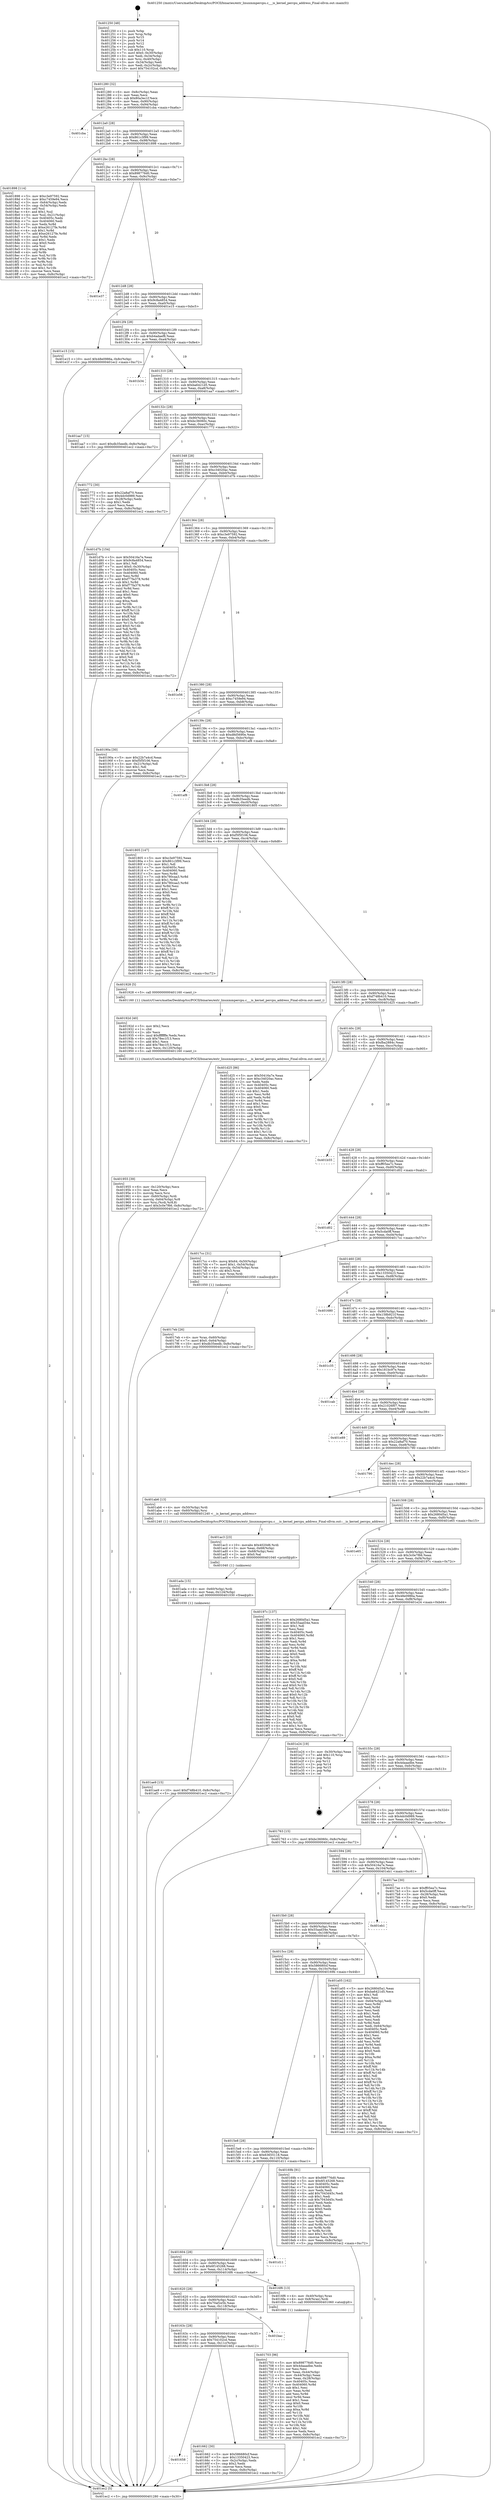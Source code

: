 digraph "0x401250" {
  label = "0x401250 (/mnt/c/Users/mathe/Desktop/tcc/POCII/binaries/extr_linuxmmpercpu.c___is_kernel_percpu_address_Final-ollvm.out::main(0))"
  labelloc = "t"
  node[shape=record]

  Entry [label="",width=0.3,height=0.3,shape=circle,fillcolor=black,style=filled]
  "0x401280" [label="{
     0x401280 [32]\l
     | [instrs]\l
     &nbsp;&nbsp;0x401280 \<+6\>: mov -0x8c(%rbp),%eax\l
     &nbsp;&nbsp;0x401286 \<+2\>: mov %eax,%ecx\l
     &nbsp;&nbsp;0x401288 \<+6\>: sub $0x80a3ec1f,%ecx\l
     &nbsp;&nbsp;0x40128e \<+6\>: mov %eax,-0x90(%rbp)\l
     &nbsp;&nbsp;0x401294 \<+6\>: mov %ecx,-0x94(%rbp)\l
     &nbsp;&nbsp;0x40129a \<+6\>: je 0000000000401cba \<main+0xa6a\>\l
  }"]
  "0x401cba" [label="{
     0x401cba\l
  }", style=dashed]
  "0x4012a0" [label="{
     0x4012a0 [28]\l
     | [instrs]\l
     &nbsp;&nbsp;0x4012a0 \<+5\>: jmp 00000000004012a5 \<main+0x55\>\l
     &nbsp;&nbsp;0x4012a5 \<+6\>: mov -0x90(%rbp),%eax\l
     &nbsp;&nbsp;0x4012ab \<+5\>: sub $0x861c3f99,%eax\l
     &nbsp;&nbsp;0x4012b0 \<+6\>: mov %eax,-0x98(%rbp)\l
     &nbsp;&nbsp;0x4012b6 \<+6\>: je 0000000000401898 \<main+0x648\>\l
  }"]
  Exit [label="",width=0.3,height=0.3,shape=circle,fillcolor=black,style=filled,peripheries=2]
  "0x401898" [label="{
     0x401898 [114]\l
     | [instrs]\l
     &nbsp;&nbsp;0x401898 \<+5\>: mov $0xc3e97592,%eax\l
     &nbsp;&nbsp;0x40189d \<+5\>: mov $0xc7459e94,%ecx\l
     &nbsp;&nbsp;0x4018a2 \<+3\>: mov -0x64(%rbp),%edx\l
     &nbsp;&nbsp;0x4018a5 \<+3\>: cmp -0x54(%rbp),%edx\l
     &nbsp;&nbsp;0x4018a8 \<+4\>: setl %sil\l
     &nbsp;&nbsp;0x4018ac \<+4\>: and $0x1,%sil\l
     &nbsp;&nbsp;0x4018b0 \<+4\>: mov %sil,-0x21(%rbp)\l
     &nbsp;&nbsp;0x4018b4 \<+7\>: mov 0x40405c,%edx\l
     &nbsp;&nbsp;0x4018bb \<+7\>: mov 0x404060,%edi\l
     &nbsp;&nbsp;0x4018c2 \<+3\>: mov %edx,%r8d\l
     &nbsp;&nbsp;0x4018c5 \<+7\>: sub $0xe26127fe,%r8d\l
     &nbsp;&nbsp;0x4018cc \<+4\>: sub $0x1,%r8d\l
     &nbsp;&nbsp;0x4018d0 \<+7\>: add $0xe26127fe,%r8d\l
     &nbsp;&nbsp;0x4018d7 \<+4\>: imul %r8d,%edx\l
     &nbsp;&nbsp;0x4018db \<+3\>: and $0x1,%edx\l
     &nbsp;&nbsp;0x4018de \<+3\>: cmp $0x0,%edx\l
     &nbsp;&nbsp;0x4018e1 \<+4\>: sete %sil\l
     &nbsp;&nbsp;0x4018e5 \<+3\>: cmp $0xa,%edi\l
     &nbsp;&nbsp;0x4018e8 \<+4\>: setl %r9b\l
     &nbsp;&nbsp;0x4018ec \<+3\>: mov %sil,%r10b\l
     &nbsp;&nbsp;0x4018ef \<+3\>: and %r9b,%r10b\l
     &nbsp;&nbsp;0x4018f2 \<+3\>: xor %r9b,%sil\l
     &nbsp;&nbsp;0x4018f5 \<+3\>: or %sil,%r10b\l
     &nbsp;&nbsp;0x4018f8 \<+4\>: test $0x1,%r10b\l
     &nbsp;&nbsp;0x4018fc \<+3\>: cmovne %ecx,%eax\l
     &nbsp;&nbsp;0x4018ff \<+6\>: mov %eax,-0x8c(%rbp)\l
     &nbsp;&nbsp;0x401905 \<+5\>: jmp 0000000000401ec2 \<main+0xc72\>\l
  }"]
  "0x4012bc" [label="{
     0x4012bc [28]\l
     | [instrs]\l
     &nbsp;&nbsp;0x4012bc \<+5\>: jmp 00000000004012c1 \<main+0x71\>\l
     &nbsp;&nbsp;0x4012c1 \<+6\>: mov -0x90(%rbp),%eax\l
     &nbsp;&nbsp;0x4012c7 \<+5\>: sub $0x898776d0,%eax\l
     &nbsp;&nbsp;0x4012cc \<+6\>: mov %eax,-0x9c(%rbp)\l
     &nbsp;&nbsp;0x4012d2 \<+6\>: je 0000000000401e37 \<main+0xbe7\>\l
  }"]
  "0x401ae9" [label="{
     0x401ae9 [15]\l
     | [instrs]\l
     &nbsp;&nbsp;0x401ae9 \<+10\>: movl $0xf748b410,-0x8c(%rbp)\l
     &nbsp;&nbsp;0x401af3 \<+5\>: jmp 0000000000401ec2 \<main+0xc72\>\l
  }"]
  "0x401e37" [label="{
     0x401e37\l
  }", style=dashed]
  "0x4012d8" [label="{
     0x4012d8 [28]\l
     | [instrs]\l
     &nbsp;&nbsp;0x4012d8 \<+5\>: jmp 00000000004012dd \<main+0x8d\>\l
     &nbsp;&nbsp;0x4012dd \<+6\>: mov -0x90(%rbp),%eax\l
     &nbsp;&nbsp;0x4012e3 \<+5\>: sub $0x9c8a4854,%eax\l
     &nbsp;&nbsp;0x4012e8 \<+6\>: mov %eax,-0xa0(%rbp)\l
     &nbsp;&nbsp;0x4012ee \<+6\>: je 0000000000401e15 \<main+0xbc5\>\l
  }"]
  "0x401ada" [label="{
     0x401ada [15]\l
     | [instrs]\l
     &nbsp;&nbsp;0x401ada \<+4\>: mov -0x60(%rbp),%rdi\l
     &nbsp;&nbsp;0x401ade \<+6\>: mov %eax,-0x124(%rbp)\l
     &nbsp;&nbsp;0x401ae4 \<+5\>: call 0000000000401030 \<free@plt\>\l
     | [calls]\l
     &nbsp;&nbsp;0x401030 \{1\} (unknown)\l
  }"]
  "0x401e15" [label="{
     0x401e15 [15]\l
     | [instrs]\l
     &nbsp;&nbsp;0x401e15 \<+10\>: movl $0x48e0986a,-0x8c(%rbp)\l
     &nbsp;&nbsp;0x401e1f \<+5\>: jmp 0000000000401ec2 \<main+0xc72\>\l
  }"]
  "0x4012f4" [label="{
     0x4012f4 [28]\l
     | [instrs]\l
     &nbsp;&nbsp;0x4012f4 \<+5\>: jmp 00000000004012f9 \<main+0xa9\>\l
     &nbsp;&nbsp;0x4012f9 \<+6\>: mov -0x90(%rbp),%eax\l
     &nbsp;&nbsp;0x4012ff \<+5\>: sub $0xb4adaef8,%eax\l
     &nbsp;&nbsp;0x401304 \<+6\>: mov %eax,-0xa4(%rbp)\l
     &nbsp;&nbsp;0x40130a \<+6\>: je 0000000000401b34 \<main+0x8e4\>\l
  }"]
  "0x401ac3" [label="{
     0x401ac3 [23]\l
     | [instrs]\l
     &nbsp;&nbsp;0x401ac3 \<+10\>: movabs $0x4020d6,%rdi\l
     &nbsp;&nbsp;0x401acd \<+3\>: mov %eax,-0x68(%rbp)\l
     &nbsp;&nbsp;0x401ad0 \<+3\>: mov -0x68(%rbp),%esi\l
     &nbsp;&nbsp;0x401ad3 \<+2\>: mov $0x0,%al\l
     &nbsp;&nbsp;0x401ad5 \<+5\>: call 0000000000401040 \<printf@plt\>\l
     | [calls]\l
     &nbsp;&nbsp;0x401040 \{1\} (unknown)\l
  }"]
  "0x401b34" [label="{
     0x401b34\l
  }", style=dashed]
  "0x401310" [label="{
     0x401310 [28]\l
     | [instrs]\l
     &nbsp;&nbsp;0x401310 \<+5\>: jmp 0000000000401315 \<main+0xc5\>\l
     &nbsp;&nbsp;0x401315 \<+6\>: mov -0x90(%rbp),%eax\l
     &nbsp;&nbsp;0x40131b \<+5\>: sub $0xba6421d5,%eax\l
     &nbsp;&nbsp;0x401320 \<+6\>: mov %eax,-0xa8(%rbp)\l
     &nbsp;&nbsp;0x401326 \<+6\>: je 0000000000401aa7 \<main+0x857\>\l
  }"]
  "0x401955" [label="{
     0x401955 [39]\l
     | [instrs]\l
     &nbsp;&nbsp;0x401955 \<+6\>: mov -0x120(%rbp),%ecx\l
     &nbsp;&nbsp;0x40195b \<+3\>: imul %eax,%ecx\l
     &nbsp;&nbsp;0x40195e \<+3\>: movslq %ecx,%rsi\l
     &nbsp;&nbsp;0x401961 \<+4\>: mov -0x60(%rbp),%rdi\l
     &nbsp;&nbsp;0x401965 \<+4\>: movslq -0x64(%rbp),%r8\l
     &nbsp;&nbsp;0x401969 \<+4\>: mov %rsi,(%rdi,%r8,8)\l
     &nbsp;&nbsp;0x40196d \<+10\>: movl $0x3c0e7f66,-0x8c(%rbp)\l
     &nbsp;&nbsp;0x401977 \<+5\>: jmp 0000000000401ec2 \<main+0xc72\>\l
  }"]
  "0x401aa7" [label="{
     0x401aa7 [15]\l
     | [instrs]\l
     &nbsp;&nbsp;0x401aa7 \<+10\>: movl $0xdb35eedb,-0x8c(%rbp)\l
     &nbsp;&nbsp;0x401ab1 \<+5\>: jmp 0000000000401ec2 \<main+0xc72\>\l
  }"]
  "0x40132c" [label="{
     0x40132c [28]\l
     | [instrs]\l
     &nbsp;&nbsp;0x40132c \<+5\>: jmp 0000000000401331 \<main+0xe1\>\l
     &nbsp;&nbsp;0x401331 \<+6\>: mov -0x90(%rbp),%eax\l
     &nbsp;&nbsp;0x401337 \<+5\>: sub $0xbc36060c,%eax\l
     &nbsp;&nbsp;0x40133c \<+6\>: mov %eax,-0xac(%rbp)\l
     &nbsp;&nbsp;0x401342 \<+6\>: je 0000000000401772 \<main+0x522\>\l
  }"]
  "0x40192d" [label="{
     0x40192d [40]\l
     | [instrs]\l
     &nbsp;&nbsp;0x40192d \<+5\>: mov $0x2,%ecx\l
     &nbsp;&nbsp;0x401932 \<+1\>: cltd\l
     &nbsp;&nbsp;0x401933 \<+2\>: idiv %ecx\l
     &nbsp;&nbsp;0x401935 \<+6\>: imul $0xfffffffe,%edx,%ecx\l
     &nbsp;&nbsp;0x40193b \<+6\>: sub $0x78ec1f13,%ecx\l
     &nbsp;&nbsp;0x401941 \<+3\>: add $0x1,%ecx\l
     &nbsp;&nbsp;0x401944 \<+6\>: add $0x78ec1f13,%ecx\l
     &nbsp;&nbsp;0x40194a \<+6\>: mov %ecx,-0x120(%rbp)\l
     &nbsp;&nbsp;0x401950 \<+5\>: call 0000000000401160 \<next_i\>\l
     | [calls]\l
     &nbsp;&nbsp;0x401160 \{1\} (/mnt/c/Users/mathe/Desktop/tcc/POCII/binaries/extr_linuxmmpercpu.c___is_kernel_percpu_address_Final-ollvm.out::next_i)\l
  }"]
  "0x401772" [label="{
     0x401772 [30]\l
     | [instrs]\l
     &nbsp;&nbsp;0x401772 \<+5\>: mov $0x22a8af70,%eax\l
     &nbsp;&nbsp;0x401777 \<+5\>: mov $0x4dc0d989,%ecx\l
     &nbsp;&nbsp;0x40177c \<+3\>: mov -0x28(%rbp),%edx\l
     &nbsp;&nbsp;0x40177f \<+3\>: cmp $0x1,%edx\l
     &nbsp;&nbsp;0x401782 \<+3\>: cmovl %ecx,%eax\l
     &nbsp;&nbsp;0x401785 \<+6\>: mov %eax,-0x8c(%rbp)\l
     &nbsp;&nbsp;0x40178b \<+5\>: jmp 0000000000401ec2 \<main+0xc72\>\l
  }"]
  "0x401348" [label="{
     0x401348 [28]\l
     | [instrs]\l
     &nbsp;&nbsp;0x401348 \<+5\>: jmp 000000000040134d \<main+0xfd\>\l
     &nbsp;&nbsp;0x40134d \<+6\>: mov -0x90(%rbp),%eax\l
     &nbsp;&nbsp;0x401353 \<+5\>: sub $0xc34020ac,%eax\l
     &nbsp;&nbsp;0x401358 \<+6\>: mov %eax,-0xb0(%rbp)\l
     &nbsp;&nbsp;0x40135e \<+6\>: je 0000000000401d7b \<main+0xb2b\>\l
  }"]
  "0x4017eb" [label="{
     0x4017eb [26]\l
     | [instrs]\l
     &nbsp;&nbsp;0x4017eb \<+4\>: mov %rax,-0x60(%rbp)\l
     &nbsp;&nbsp;0x4017ef \<+7\>: movl $0x0,-0x64(%rbp)\l
     &nbsp;&nbsp;0x4017f6 \<+10\>: movl $0xdb35eedb,-0x8c(%rbp)\l
     &nbsp;&nbsp;0x401800 \<+5\>: jmp 0000000000401ec2 \<main+0xc72\>\l
  }"]
  "0x401d7b" [label="{
     0x401d7b [154]\l
     | [instrs]\l
     &nbsp;&nbsp;0x401d7b \<+5\>: mov $0x50416a7e,%eax\l
     &nbsp;&nbsp;0x401d80 \<+5\>: mov $0x9c8a4854,%ecx\l
     &nbsp;&nbsp;0x401d85 \<+2\>: mov $0x1,%dl\l
     &nbsp;&nbsp;0x401d87 \<+7\>: movl $0x0,-0x30(%rbp)\l
     &nbsp;&nbsp;0x401d8e \<+7\>: mov 0x40405c,%esi\l
     &nbsp;&nbsp;0x401d95 \<+7\>: mov 0x404060,%edi\l
     &nbsp;&nbsp;0x401d9c \<+3\>: mov %esi,%r8d\l
     &nbsp;&nbsp;0x401d9f \<+7\>: add $0xf77fa378,%r8d\l
     &nbsp;&nbsp;0x401da6 \<+4\>: sub $0x1,%r8d\l
     &nbsp;&nbsp;0x401daa \<+7\>: sub $0xf77fa378,%r8d\l
     &nbsp;&nbsp;0x401db1 \<+4\>: imul %r8d,%esi\l
     &nbsp;&nbsp;0x401db5 \<+3\>: and $0x1,%esi\l
     &nbsp;&nbsp;0x401db8 \<+3\>: cmp $0x0,%esi\l
     &nbsp;&nbsp;0x401dbb \<+4\>: sete %r9b\l
     &nbsp;&nbsp;0x401dbf \<+3\>: cmp $0xa,%edi\l
     &nbsp;&nbsp;0x401dc2 \<+4\>: setl %r10b\l
     &nbsp;&nbsp;0x401dc6 \<+3\>: mov %r9b,%r11b\l
     &nbsp;&nbsp;0x401dc9 \<+4\>: xor $0xff,%r11b\l
     &nbsp;&nbsp;0x401dcd \<+3\>: mov %r10b,%bl\l
     &nbsp;&nbsp;0x401dd0 \<+3\>: xor $0xff,%bl\l
     &nbsp;&nbsp;0x401dd3 \<+3\>: xor $0x0,%dl\l
     &nbsp;&nbsp;0x401dd6 \<+3\>: mov %r11b,%r14b\l
     &nbsp;&nbsp;0x401dd9 \<+4\>: and $0x0,%r14b\l
     &nbsp;&nbsp;0x401ddd \<+3\>: and %dl,%r9b\l
     &nbsp;&nbsp;0x401de0 \<+3\>: mov %bl,%r15b\l
     &nbsp;&nbsp;0x401de3 \<+4\>: and $0x0,%r15b\l
     &nbsp;&nbsp;0x401de7 \<+3\>: and %dl,%r10b\l
     &nbsp;&nbsp;0x401dea \<+3\>: or %r9b,%r14b\l
     &nbsp;&nbsp;0x401ded \<+3\>: or %r10b,%r15b\l
     &nbsp;&nbsp;0x401df0 \<+3\>: xor %r15b,%r14b\l
     &nbsp;&nbsp;0x401df3 \<+3\>: or %bl,%r11b\l
     &nbsp;&nbsp;0x401df6 \<+4\>: xor $0xff,%r11b\l
     &nbsp;&nbsp;0x401dfa \<+3\>: or $0x0,%dl\l
     &nbsp;&nbsp;0x401dfd \<+3\>: and %dl,%r11b\l
     &nbsp;&nbsp;0x401e00 \<+3\>: or %r11b,%r14b\l
     &nbsp;&nbsp;0x401e03 \<+4\>: test $0x1,%r14b\l
     &nbsp;&nbsp;0x401e07 \<+3\>: cmovne %ecx,%eax\l
     &nbsp;&nbsp;0x401e0a \<+6\>: mov %eax,-0x8c(%rbp)\l
     &nbsp;&nbsp;0x401e10 \<+5\>: jmp 0000000000401ec2 \<main+0xc72\>\l
  }"]
  "0x401364" [label="{
     0x401364 [28]\l
     | [instrs]\l
     &nbsp;&nbsp;0x401364 \<+5\>: jmp 0000000000401369 \<main+0x119\>\l
     &nbsp;&nbsp;0x401369 \<+6\>: mov -0x90(%rbp),%eax\l
     &nbsp;&nbsp;0x40136f \<+5\>: sub $0xc3e97592,%eax\l
     &nbsp;&nbsp;0x401374 \<+6\>: mov %eax,-0xb4(%rbp)\l
     &nbsp;&nbsp;0x40137a \<+6\>: je 0000000000401e56 \<main+0xc06\>\l
  }"]
  "0x401703" [label="{
     0x401703 [96]\l
     | [instrs]\l
     &nbsp;&nbsp;0x401703 \<+5\>: mov $0x898776d0,%ecx\l
     &nbsp;&nbsp;0x401708 \<+5\>: mov $0x4daaadbe,%edx\l
     &nbsp;&nbsp;0x40170d \<+2\>: xor %esi,%esi\l
     &nbsp;&nbsp;0x40170f \<+3\>: mov %eax,-0x44(%rbp)\l
     &nbsp;&nbsp;0x401712 \<+3\>: mov -0x44(%rbp),%eax\l
     &nbsp;&nbsp;0x401715 \<+3\>: mov %eax,-0x28(%rbp)\l
     &nbsp;&nbsp;0x401718 \<+7\>: mov 0x40405c,%eax\l
     &nbsp;&nbsp;0x40171f \<+8\>: mov 0x404060,%r8d\l
     &nbsp;&nbsp;0x401727 \<+3\>: sub $0x1,%esi\l
     &nbsp;&nbsp;0x40172a \<+3\>: mov %eax,%r9d\l
     &nbsp;&nbsp;0x40172d \<+3\>: add %esi,%r9d\l
     &nbsp;&nbsp;0x401730 \<+4\>: imul %r9d,%eax\l
     &nbsp;&nbsp;0x401734 \<+3\>: and $0x1,%eax\l
     &nbsp;&nbsp;0x401737 \<+3\>: cmp $0x0,%eax\l
     &nbsp;&nbsp;0x40173a \<+4\>: sete %r10b\l
     &nbsp;&nbsp;0x40173e \<+4\>: cmp $0xa,%r8d\l
     &nbsp;&nbsp;0x401742 \<+4\>: setl %r11b\l
     &nbsp;&nbsp;0x401746 \<+3\>: mov %r10b,%bl\l
     &nbsp;&nbsp;0x401749 \<+3\>: and %r11b,%bl\l
     &nbsp;&nbsp;0x40174c \<+3\>: xor %r11b,%r10b\l
     &nbsp;&nbsp;0x40174f \<+3\>: or %r10b,%bl\l
     &nbsp;&nbsp;0x401752 \<+3\>: test $0x1,%bl\l
     &nbsp;&nbsp;0x401755 \<+3\>: cmovne %edx,%ecx\l
     &nbsp;&nbsp;0x401758 \<+6\>: mov %ecx,-0x8c(%rbp)\l
     &nbsp;&nbsp;0x40175e \<+5\>: jmp 0000000000401ec2 \<main+0xc72\>\l
  }"]
  "0x401e56" [label="{
     0x401e56\l
  }", style=dashed]
  "0x401380" [label="{
     0x401380 [28]\l
     | [instrs]\l
     &nbsp;&nbsp;0x401380 \<+5\>: jmp 0000000000401385 \<main+0x135\>\l
     &nbsp;&nbsp;0x401385 \<+6\>: mov -0x90(%rbp),%eax\l
     &nbsp;&nbsp;0x40138b \<+5\>: sub $0xc7459e94,%eax\l
     &nbsp;&nbsp;0x401390 \<+6\>: mov %eax,-0xb8(%rbp)\l
     &nbsp;&nbsp;0x401396 \<+6\>: je 000000000040190a \<main+0x6ba\>\l
  }"]
  "0x401250" [label="{
     0x401250 [48]\l
     | [instrs]\l
     &nbsp;&nbsp;0x401250 \<+1\>: push %rbp\l
     &nbsp;&nbsp;0x401251 \<+3\>: mov %rsp,%rbp\l
     &nbsp;&nbsp;0x401254 \<+2\>: push %r15\l
     &nbsp;&nbsp;0x401256 \<+2\>: push %r14\l
     &nbsp;&nbsp;0x401258 \<+2\>: push %r12\l
     &nbsp;&nbsp;0x40125a \<+1\>: push %rbx\l
     &nbsp;&nbsp;0x40125b \<+7\>: sub $0x110,%rsp\l
     &nbsp;&nbsp;0x401262 \<+7\>: movl $0x0,-0x30(%rbp)\l
     &nbsp;&nbsp;0x401269 \<+3\>: mov %edi,-0x34(%rbp)\l
     &nbsp;&nbsp;0x40126c \<+4\>: mov %rsi,-0x40(%rbp)\l
     &nbsp;&nbsp;0x401270 \<+3\>: mov -0x34(%rbp),%edi\l
     &nbsp;&nbsp;0x401273 \<+3\>: mov %edi,-0x2c(%rbp)\l
     &nbsp;&nbsp;0x401276 \<+10\>: movl $0x754102cd,-0x8c(%rbp)\l
  }"]
  "0x40190a" [label="{
     0x40190a [30]\l
     | [instrs]\l
     &nbsp;&nbsp;0x40190a \<+5\>: mov $0x22b7a4cd,%eax\l
     &nbsp;&nbsp;0x40190f \<+5\>: mov $0xf5f5f106,%ecx\l
     &nbsp;&nbsp;0x401914 \<+3\>: mov -0x21(%rbp),%dl\l
     &nbsp;&nbsp;0x401917 \<+3\>: test $0x1,%dl\l
     &nbsp;&nbsp;0x40191a \<+3\>: cmovne %ecx,%eax\l
     &nbsp;&nbsp;0x40191d \<+6\>: mov %eax,-0x8c(%rbp)\l
     &nbsp;&nbsp;0x401923 \<+5\>: jmp 0000000000401ec2 \<main+0xc72\>\l
  }"]
  "0x40139c" [label="{
     0x40139c [28]\l
     | [instrs]\l
     &nbsp;&nbsp;0x40139c \<+5\>: jmp 00000000004013a1 \<main+0x151\>\l
     &nbsp;&nbsp;0x4013a1 \<+6\>: mov -0x90(%rbp),%eax\l
     &nbsp;&nbsp;0x4013a7 \<+5\>: sub $0xd8d5690e,%eax\l
     &nbsp;&nbsp;0x4013ac \<+6\>: mov %eax,-0xbc(%rbp)\l
     &nbsp;&nbsp;0x4013b2 \<+6\>: je 0000000000401af8 \<main+0x8a8\>\l
  }"]
  "0x401ec2" [label="{
     0x401ec2 [5]\l
     | [instrs]\l
     &nbsp;&nbsp;0x401ec2 \<+5\>: jmp 0000000000401280 \<main+0x30\>\l
  }"]
  "0x401af8" [label="{
     0x401af8\l
  }", style=dashed]
  "0x4013b8" [label="{
     0x4013b8 [28]\l
     | [instrs]\l
     &nbsp;&nbsp;0x4013b8 \<+5\>: jmp 00000000004013bd \<main+0x16d\>\l
     &nbsp;&nbsp;0x4013bd \<+6\>: mov -0x90(%rbp),%eax\l
     &nbsp;&nbsp;0x4013c3 \<+5\>: sub $0xdb35eedb,%eax\l
     &nbsp;&nbsp;0x4013c8 \<+6\>: mov %eax,-0xc0(%rbp)\l
     &nbsp;&nbsp;0x4013ce \<+6\>: je 0000000000401805 \<main+0x5b5\>\l
  }"]
  "0x401658" [label="{
     0x401658\l
  }", style=dashed]
  "0x401805" [label="{
     0x401805 [147]\l
     | [instrs]\l
     &nbsp;&nbsp;0x401805 \<+5\>: mov $0xc3e97592,%eax\l
     &nbsp;&nbsp;0x40180a \<+5\>: mov $0x861c3f99,%ecx\l
     &nbsp;&nbsp;0x40180f \<+2\>: mov $0x1,%dl\l
     &nbsp;&nbsp;0x401811 \<+7\>: mov 0x40405c,%esi\l
     &nbsp;&nbsp;0x401818 \<+7\>: mov 0x404060,%edi\l
     &nbsp;&nbsp;0x40181f \<+3\>: mov %esi,%r8d\l
     &nbsp;&nbsp;0x401822 \<+7\>: sub $0x780caa3,%r8d\l
     &nbsp;&nbsp;0x401829 \<+4\>: sub $0x1,%r8d\l
     &nbsp;&nbsp;0x40182d \<+7\>: add $0x780caa3,%r8d\l
     &nbsp;&nbsp;0x401834 \<+4\>: imul %r8d,%esi\l
     &nbsp;&nbsp;0x401838 \<+3\>: and $0x1,%esi\l
     &nbsp;&nbsp;0x40183b \<+3\>: cmp $0x0,%esi\l
     &nbsp;&nbsp;0x40183e \<+4\>: sete %r9b\l
     &nbsp;&nbsp;0x401842 \<+3\>: cmp $0xa,%edi\l
     &nbsp;&nbsp;0x401845 \<+4\>: setl %r10b\l
     &nbsp;&nbsp;0x401849 \<+3\>: mov %r9b,%r11b\l
     &nbsp;&nbsp;0x40184c \<+4\>: xor $0xff,%r11b\l
     &nbsp;&nbsp;0x401850 \<+3\>: mov %r10b,%bl\l
     &nbsp;&nbsp;0x401853 \<+3\>: xor $0xff,%bl\l
     &nbsp;&nbsp;0x401856 \<+3\>: xor $0x1,%dl\l
     &nbsp;&nbsp;0x401859 \<+3\>: mov %r11b,%r14b\l
     &nbsp;&nbsp;0x40185c \<+4\>: and $0xff,%r14b\l
     &nbsp;&nbsp;0x401860 \<+3\>: and %dl,%r9b\l
     &nbsp;&nbsp;0x401863 \<+3\>: mov %bl,%r15b\l
     &nbsp;&nbsp;0x401866 \<+4\>: and $0xff,%r15b\l
     &nbsp;&nbsp;0x40186a \<+3\>: and %dl,%r10b\l
     &nbsp;&nbsp;0x40186d \<+3\>: or %r9b,%r14b\l
     &nbsp;&nbsp;0x401870 \<+3\>: or %r10b,%r15b\l
     &nbsp;&nbsp;0x401873 \<+3\>: xor %r15b,%r14b\l
     &nbsp;&nbsp;0x401876 \<+3\>: or %bl,%r11b\l
     &nbsp;&nbsp;0x401879 \<+4\>: xor $0xff,%r11b\l
     &nbsp;&nbsp;0x40187d \<+3\>: or $0x1,%dl\l
     &nbsp;&nbsp;0x401880 \<+3\>: and %dl,%r11b\l
     &nbsp;&nbsp;0x401883 \<+3\>: or %r11b,%r14b\l
     &nbsp;&nbsp;0x401886 \<+4\>: test $0x1,%r14b\l
     &nbsp;&nbsp;0x40188a \<+3\>: cmovne %ecx,%eax\l
     &nbsp;&nbsp;0x40188d \<+6\>: mov %eax,-0x8c(%rbp)\l
     &nbsp;&nbsp;0x401893 \<+5\>: jmp 0000000000401ec2 \<main+0xc72\>\l
  }"]
  "0x4013d4" [label="{
     0x4013d4 [28]\l
     | [instrs]\l
     &nbsp;&nbsp;0x4013d4 \<+5\>: jmp 00000000004013d9 \<main+0x189\>\l
     &nbsp;&nbsp;0x4013d9 \<+6\>: mov -0x90(%rbp),%eax\l
     &nbsp;&nbsp;0x4013df \<+5\>: sub $0xf5f5f106,%eax\l
     &nbsp;&nbsp;0x4013e4 \<+6\>: mov %eax,-0xc4(%rbp)\l
     &nbsp;&nbsp;0x4013ea \<+6\>: je 0000000000401928 \<main+0x6d8\>\l
  }"]
  "0x401662" [label="{
     0x401662 [30]\l
     | [instrs]\l
     &nbsp;&nbsp;0x401662 \<+5\>: mov $0x586680cf,%eax\l
     &nbsp;&nbsp;0x401667 \<+5\>: mov $0x13350423,%ecx\l
     &nbsp;&nbsp;0x40166c \<+3\>: mov -0x2c(%rbp),%edx\l
     &nbsp;&nbsp;0x40166f \<+3\>: cmp $0x2,%edx\l
     &nbsp;&nbsp;0x401672 \<+3\>: cmovne %ecx,%eax\l
     &nbsp;&nbsp;0x401675 \<+6\>: mov %eax,-0x8c(%rbp)\l
     &nbsp;&nbsp;0x40167b \<+5\>: jmp 0000000000401ec2 \<main+0xc72\>\l
  }"]
  "0x401928" [label="{
     0x401928 [5]\l
     | [instrs]\l
     &nbsp;&nbsp;0x401928 \<+5\>: call 0000000000401160 \<next_i\>\l
     | [calls]\l
     &nbsp;&nbsp;0x401160 \{1\} (/mnt/c/Users/mathe/Desktop/tcc/POCII/binaries/extr_linuxmmpercpu.c___is_kernel_percpu_address_Final-ollvm.out::next_i)\l
  }"]
  "0x4013f0" [label="{
     0x4013f0 [28]\l
     | [instrs]\l
     &nbsp;&nbsp;0x4013f0 \<+5\>: jmp 00000000004013f5 \<main+0x1a5\>\l
     &nbsp;&nbsp;0x4013f5 \<+6\>: mov -0x90(%rbp),%eax\l
     &nbsp;&nbsp;0x4013fb \<+5\>: sub $0xf748b410,%eax\l
     &nbsp;&nbsp;0x401400 \<+6\>: mov %eax,-0xc8(%rbp)\l
     &nbsp;&nbsp;0x401406 \<+6\>: je 0000000000401d25 \<main+0xad5\>\l
  }"]
  "0x40163c" [label="{
     0x40163c [28]\l
     | [instrs]\l
     &nbsp;&nbsp;0x40163c \<+5\>: jmp 0000000000401641 \<main+0x3f1\>\l
     &nbsp;&nbsp;0x401641 \<+6\>: mov -0x90(%rbp),%eax\l
     &nbsp;&nbsp;0x401647 \<+5\>: sub $0x754102cd,%eax\l
     &nbsp;&nbsp;0x40164c \<+6\>: mov %eax,-0x11c(%rbp)\l
     &nbsp;&nbsp;0x401652 \<+6\>: je 0000000000401662 \<main+0x412\>\l
  }"]
  "0x401d25" [label="{
     0x401d25 [86]\l
     | [instrs]\l
     &nbsp;&nbsp;0x401d25 \<+5\>: mov $0x50416a7e,%eax\l
     &nbsp;&nbsp;0x401d2a \<+5\>: mov $0xc34020ac,%ecx\l
     &nbsp;&nbsp;0x401d2f \<+2\>: xor %edx,%edx\l
     &nbsp;&nbsp;0x401d31 \<+7\>: mov 0x40405c,%esi\l
     &nbsp;&nbsp;0x401d38 \<+7\>: mov 0x404060,%edi\l
     &nbsp;&nbsp;0x401d3f \<+3\>: sub $0x1,%edx\l
     &nbsp;&nbsp;0x401d42 \<+3\>: mov %esi,%r8d\l
     &nbsp;&nbsp;0x401d45 \<+3\>: add %edx,%r8d\l
     &nbsp;&nbsp;0x401d48 \<+4\>: imul %r8d,%esi\l
     &nbsp;&nbsp;0x401d4c \<+3\>: and $0x1,%esi\l
     &nbsp;&nbsp;0x401d4f \<+3\>: cmp $0x0,%esi\l
     &nbsp;&nbsp;0x401d52 \<+4\>: sete %r9b\l
     &nbsp;&nbsp;0x401d56 \<+3\>: cmp $0xa,%edi\l
     &nbsp;&nbsp;0x401d59 \<+4\>: setl %r10b\l
     &nbsp;&nbsp;0x401d5d \<+3\>: mov %r9b,%r11b\l
     &nbsp;&nbsp;0x401d60 \<+3\>: and %r10b,%r11b\l
     &nbsp;&nbsp;0x401d63 \<+3\>: xor %r10b,%r9b\l
     &nbsp;&nbsp;0x401d66 \<+3\>: or %r9b,%r11b\l
     &nbsp;&nbsp;0x401d69 \<+4\>: test $0x1,%r11b\l
     &nbsp;&nbsp;0x401d6d \<+3\>: cmovne %ecx,%eax\l
     &nbsp;&nbsp;0x401d70 \<+6\>: mov %eax,-0x8c(%rbp)\l
     &nbsp;&nbsp;0x401d76 \<+5\>: jmp 0000000000401ec2 \<main+0xc72\>\l
  }"]
  "0x40140c" [label="{
     0x40140c [28]\l
     | [instrs]\l
     &nbsp;&nbsp;0x40140c \<+5\>: jmp 0000000000401411 \<main+0x1c1\>\l
     &nbsp;&nbsp;0x401411 \<+6\>: mov -0x90(%rbp),%eax\l
     &nbsp;&nbsp;0x401417 \<+5\>: sub $0xfba2884c,%eax\l
     &nbsp;&nbsp;0x40141c \<+6\>: mov %eax,-0xcc(%rbp)\l
     &nbsp;&nbsp;0x401422 \<+6\>: je 0000000000401b55 \<main+0x905\>\l
  }"]
  "0x401bac" [label="{
     0x401bac\l
  }", style=dashed]
  "0x401b55" [label="{
     0x401b55\l
  }", style=dashed]
  "0x401428" [label="{
     0x401428 [28]\l
     | [instrs]\l
     &nbsp;&nbsp;0x401428 \<+5\>: jmp 000000000040142d \<main+0x1dd\>\l
     &nbsp;&nbsp;0x40142d \<+6\>: mov -0x90(%rbp),%eax\l
     &nbsp;&nbsp;0x401433 \<+5\>: sub $0xff05ea7c,%eax\l
     &nbsp;&nbsp;0x401438 \<+6\>: mov %eax,-0xd0(%rbp)\l
     &nbsp;&nbsp;0x40143e \<+6\>: je 0000000000401d02 \<main+0xab2\>\l
  }"]
  "0x401620" [label="{
     0x401620 [28]\l
     | [instrs]\l
     &nbsp;&nbsp;0x401620 \<+5\>: jmp 0000000000401625 \<main+0x3d5\>\l
     &nbsp;&nbsp;0x401625 \<+6\>: mov -0x90(%rbp),%eax\l
     &nbsp;&nbsp;0x40162b \<+5\>: sub $0x70af2e5b,%eax\l
     &nbsp;&nbsp;0x401630 \<+6\>: mov %eax,-0x118(%rbp)\l
     &nbsp;&nbsp;0x401636 \<+6\>: je 0000000000401bac \<main+0x95c\>\l
  }"]
  "0x401d02" [label="{
     0x401d02\l
  }", style=dashed]
  "0x401444" [label="{
     0x401444 [28]\l
     | [instrs]\l
     &nbsp;&nbsp;0x401444 \<+5\>: jmp 0000000000401449 \<main+0x1f9\>\l
     &nbsp;&nbsp;0x401449 \<+6\>: mov -0x90(%rbp),%eax\l
     &nbsp;&nbsp;0x40144f \<+5\>: sub $0x5cda0ff,%eax\l
     &nbsp;&nbsp;0x401454 \<+6\>: mov %eax,-0xd4(%rbp)\l
     &nbsp;&nbsp;0x40145a \<+6\>: je 00000000004017cc \<main+0x57c\>\l
  }"]
  "0x4016f6" [label="{
     0x4016f6 [13]\l
     | [instrs]\l
     &nbsp;&nbsp;0x4016f6 \<+4\>: mov -0x40(%rbp),%rax\l
     &nbsp;&nbsp;0x4016fa \<+4\>: mov 0x8(%rax),%rdi\l
     &nbsp;&nbsp;0x4016fe \<+5\>: call 0000000000401060 \<atoi@plt\>\l
     | [calls]\l
     &nbsp;&nbsp;0x401060 \{1\} (unknown)\l
  }"]
  "0x4017cc" [label="{
     0x4017cc [31]\l
     | [instrs]\l
     &nbsp;&nbsp;0x4017cc \<+8\>: movq $0x64,-0x50(%rbp)\l
     &nbsp;&nbsp;0x4017d4 \<+7\>: movl $0x1,-0x54(%rbp)\l
     &nbsp;&nbsp;0x4017db \<+4\>: movslq -0x54(%rbp),%rax\l
     &nbsp;&nbsp;0x4017df \<+4\>: shl $0x3,%rax\l
     &nbsp;&nbsp;0x4017e3 \<+3\>: mov %rax,%rdi\l
     &nbsp;&nbsp;0x4017e6 \<+5\>: call 0000000000401050 \<malloc@plt\>\l
     | [calls]\l
     &nbsp;&nbsp;0x401050 \{1\} (unknown)\l
  }"]
  "0x401460" [label="{
     0x401460 [28]\l
     | [instrs]\l
     &nbsp;&nbsp;0x401460 \<+5\>: jmp 0000000000401465 \<main+0x215\>\l
     &nbsp;&nbsp;0x401465 \<+6\>: mov -0x90(%rbp),%eax\l
     &nbsp;&nbsp;0x40146b \<+5\>: sub $0x13350423,%eax\l
     &nbsp;&nbsp;0x401470 \<+6\>: mov %eax,-0xd8(%rbp)\l
     &nbsp;&nbsp;0x401476 \<+6\>: je 0000000000401680 \<main+0x430\>\l
  }"]
  "0x401604" [label="{
     0x401604 [28]\l
     | [instrs]\l
     &nbsp;&nbsp;0x401604 \<+5\>: jmp 0000000000401609 \<main+0x3b9\>\l
     &nbsp;&nbsp;0x401609 \<+6\>: mov -0x90(%rbp),%eax\l
     &nbsp;&nbsp;0x40160f \<+5\>: sub $0x6f145268,%eax\l
     &nbsp;&nbsp;0x401614 \<+6\>: mov %eax,-0x114(%rbp)\l
     &nbsp;&nbsp;0x40161a \<+6\>: je 00000000004016f6 \<main+0x4a6\>\l
  }"]
  "0x401680" [label="{
     0x401680\l
  }", style=dashed]
  "0x40147c" [label="{
     0x40147c [28]\l
     | [instrs]\l
     &nbsp;&nbsp;0x40147c \<+5\>: jmp 0000000000401481 \<main+0x231\>\l
     &nbsp;&nbsp;0x401481 \<+6\>: mov -0x90(%rbp),%eax\l
     &nbsp;&nbsp;0x401487 \<+5\>: sub $0x158b921f,%eax\l
     &nbsp;&nbsp;0x40148c \<+6\>: mov %eax,-0xdc(%rbp)\l
     &nbsp;&nbsp;0x401492 \<+6\>: je 0000000000401c35 \<main+0x9e5\>\l
  }"]
  "0x401d11" [label="{
     0x401d11\l
  }", style=dashed]
  "0x401c35" [label="{
     0x401c35\l
  }", style=dashed]
  "0x401498" [label="{
     0x401498 [28]\l
     | [instrs]\l
     &nbsp;&nbsp;0x401498 \<+5\>: jmp 000000000040149d \<main+0x24d\>\l
     &nbsp;&nbsp;0x40149d \<+6\>: mov -0x90(%rbp),%eax\l
     &nbsp;&nbsp;0x4014a3 \<+5\>: sub $0x181bc97e,%eax\l
     &nbsp;&nbsp;0x4014a8 \<+6\>: mov %eax,-0xe0(%rbp)\l
     &nbsp;&nbsp;0x4014ae \<+6\>: je 0000000000401cab \<main+0xa5b\>\l
  }"]
  "0x4015e8" [label="{
     0x4015e8 [28]\l
     | [instrs]\l
     &nbsp;&nbsp;0x4015e8 \<+5\>: jmp 00000000004015ed \<main+0x39d\>\l
     &nbsp;&nbsp;0x4015ed \<+6\>: mov -0x90(%rbp),%eax\l
     &nbsp;&nbsp;0x4015f3 \<+5\>: sub $0x63655118,%eax\l
     &nbsp;&nbsp;0x4015f8 \<+6\>: mov %eax,-0x110(%rbp)\l
     &nbsp;&nbsp;0x4015fe \<+6\>: je 0000000000401d11 \<main+0xac1\>\l
  }"]
  "0x401cab" [label="{
     0x401cab\l
  }", style=dashed]
  "0x4014b4" [label="{
     0x4014b4 [28]\l
     | [instrs]\l
     &nbsp;&nbsp;0x4014b4 \<+5\>: jmp 00000000004014b9 \<main+0x269\>\l
     &nbsp;&nbsp;0x4014b9 \<+6\>: mov -0x90(%rbp),%eax\l
     &nbsp;&nbsp;0x4014bf \<+5\>: sub $0x21026f07,%eax\l
     &nbsp;&nbsp;0x4014c4 \<+6\>: mov %eax,-0xe4(%rbp)\l
     &nbsp;&nbsp;0x4014ca \<+6\>: je 0000000000401e89 \<main+0xc39\>\l
  }"]
  "0x40169b" [label="{
     0x40169b [91]\l
     | [instrs]\l
     &nbsp;&nbsp;0x40169b \<+5\>: mov $0x898776d0,%eax\l
     &nbsp;&nbsp;0x4016a0 \<+5\>: mov $0x6f145268,%ecx\l
     &nbsp;&nbsp;0x4016a5 \<+7\>: mov 0x40405c,%edx\l
     &nbsp;&nbsp;0x4016ac \<+7\>: mov 0x404060,%esi\l
     &nbsp;&nbsp;0x4016b3 \<+2\>: mov %edx,%edi\l
     &nbsp;&nbsp;0x4016b5 \<+6\>: add $0x7043d45c,%edi\l
     &nbsp;&nbsp;0x4016bb \<+3\>: sub $0x1,%edi\l
     &nbsp;&nbsp;0x4016be \<+6\>: sub $0x7043d45c,%edi\l
     &nbsp;&nbsp;0x4016c4 \<+3\>: imul %edi,%edx\l
     &nbsp;&nbsp;0x4016c7 \<+3\>: and $0x1,%edx\l
     &nbsp;&nbsp;0x4016ca \<+3\>: cmp $0x0,%edx\l
     &nbsp;&nbsp;0x4016cd \<+4\>: sete %r8b\l
     &nbsp;&nbsp;0x4016d1 \<+3\>: cmp $0xa,%esi\l
     &nbsp;&nbsp;0x4016d4 \<+4\>: setl %r9b\l
     &nbsp;&nbsp;0x4016d8 \<+3\>: mov %r8b,%r10b\l
     &nbsp;&nbsp;0x4016db \<+3\>: and %r9b,%r10b\l
     &nbsp;&nbsp;0x4016de \<+3\>: xor %r9b,%r8b\l
     &nbsp;&nbsp;0x4016e1 \<+3\>: or %r8b,%r10b\l
     &nbsp;&nbsp;0x4016e4 \<+4\>: test $0x1,%r10b\l
     &nbsp;&nbsp;0x4016e8 \<+3\>: cmovne %ecx,%eax\l
     &nbsp;&nbsp;0x4016eb \<+6\>: mov %eax,-0x8c(%rbp)\l
     &nbsp;&nbsp;0x4016f1 \<+5\>: jmp 0000000000401ec2 \<main+0xc72\>\l
  }"]
  "0x401e89" [label="{
     0x401e89\l
  }", style=dashed]
  "0x4014d0" [label="{
     0x4014d0 [28]\l
     | [instrs]\l
     &nbsp;&nbsp;0x4014d0 \<+5\>: jmp 00000000004014d5 \<main+0x285\>\l
     &nbsp;&nbsp;0x4014d5 \<+6\>: mov -0x90(%rbp),%eax\l
     &nbsp;&nbsp;0x4014db \<+5\>: sub $0x22a8af70,%eax\l
     &nbsp;&nbsp;0x4014e0 \<+6\>: mov %eax,-0xe8(%rbp)\l
     &nbsp;&nbsp;0x4014e6 \<+6\>: je 0000000000401790 \<main+0x540\>\l
  }"]
  "0x4015cc" [label="{
     0x4015cc [28]\l
     | [instrs]\l
     &nbsp;&nbsp;0x4015cc \<+5\>: jmp 00000000004015d1 \<main+0x381\>\l
     &nbsp;&nbsp;0x4015d1 \<+6\>: mov -0x90(%rbp),%eax\l
     &nbsp;&nbsp;0x4015d7 \<+5\>: sub $0x586680cf,%eax\l
     &nbsp;&nbsp;0x4015dc \<+6\>: mov %eax,-0x10c(%rbp)\l
     &nbsp;&nbsp;0x4015e2 \<+6\>: je 000000000040169b \<main+0x44b\>\l
  }"]
  "0x401790" [label="{
     0x401790\l
  }", style=dashed]
  "0x4014ec" [label="{
     0x4014ec [28]\l
     | [instrs]\l
     &nbsp;&nbsp;0x4014ec \<+5\>: jmp 00000000004014f1 \<main+0x2a1\>\l
     &nbsp;&nbsp;0x4014f1 \<+6\>: mov -0x90(%rbp),%eax\l
     &nbsp;&nbsp;0x4014f7 \<+5\>: sub $0x22b7a4cd,%eax\l
     &nbsp;&nbsp;0x4014fc \<+6\>: mov %eax,-0xec(%rbp)\l
     &nbsp;&nbsp;0x401502 \<+6\>: je 0000000000401ab6 \<main+0x866\>\l
  }"]
  "0x401a05" [label="{
     0x401a05 [162]\l
     | [instrs]\l
     &nbsp;&nbsp;0x401a05 \<+5\>: mov $0x2680d5a1,%eax\l
     &nbsp;&nbsp;0x401a0a \<+5\>: mov $0xba6421d5,%ecx\l
     &nbsp;&nbsp;0x401a0f \<+2\>: mov $0x1,%dl\l
     &nbsp;&nbsp;0x401a11 \<+2\>: xor %esi,%esi\l
     &nbsp;&nbsp;0x401a13 \<+3\>: mov -0x64(%rbp),%edi\l
     &nbsp;&nbsp;0x401a16 \<+3\>: mov %esi,%r8d\l
     &nbsp;&nbsp;0x401a19 \<+3\>: sub %edi,%r8d\l
     &nbsp;&nbsp;0x401a1c \<+2\>: mov %esi,%edi\l
     &nbsp;&nbsp;0x401a1e \<+3\>: sub $0x1,%edi\l
     &nbsp;&nbsp;0x401a21 \<+3\>: add %edi,%r8d\l
     &nbsp;&nbsp;0x401a24 \<+2\>: mov %esi,%edi\l
     &nbsp;&nbsp;0x401a26 \<+3\>: sub %r8d,%edi\l
     &nbsp;&nbsp;0x401a29 \<+3\>: mov %edi,-0x64(%rbp)\l
     &nbsp;&nbsp;0x401a2c \<+7\>: mov 0x40405c,%edi\l
     &nbsp;&nbsp;0x401a33 \<+8\>: mov 0x404060,%r8d\l
     &nbsp;&nbsp;0x401a3b \<+3\>: sub $0x1,%esi\l
     &nbsp;&nbsp;0x401a3e \<+3\>: mov %edi,%r9d\l
     &nbsp;&nbsp;0x401a41 \<+3\>: add %esi,%r9d\l
     &nbsp;&nbsp;0x401a44 \<+4\>: imul %r9d,%edi\l
     &nbsp;&nbsp;0x401a48 \<+3\>: and $0x1,%edi\l
     &nbsp;&nbsp;0x401a4b \<+3\>: cmp $0x0,%edi\l
     &nbsp;&nbsp;0x401a4e \<+4\>: sete %r10b\l
     &nbsp;&nbsp;0x401a52 \<+4\>: cmp $0xa,%r8d\l
     &nbsp;&nbsp;0x401a56 \<+4\>: setl %r11b\l
     &nbsp;&nbsp;0x401a5a \<+3\>: mov %r10b,%bl\l
     &nbsp;&nbsp;0x401a5d \<+3\>: xor $0xff,%bl\l
     &nbsp;&nbsp;0x401a60 \<+3\>: mov %r11b,%r14b\l
     &nbsp;&nbsp;0x401a63 \<+4\>: xor $0xff,%r14b\l
     &nbsp;&nbsp;0x401a67 \<+3\>: xor $0x1,%dl\l
     &nbsp;&nbsp;0x401a6a \<+3\>: mov %bl,%r15b\l
     &nbsp;&nbsp;0x401a6d \<+4\>: and $0xff,%r15b\l
     &nbsp;&nbsp;0x401a71 \<+3\>: and %dl,%r10b\l
     &nbsp;&nbsp;0x401a74 \<+3\>: mov %r14b,%r12b\l
     &nbsp;&nbsp;0x401a77 \<+4\>: and $0xff,%r12b\l
     &nbsp;&nbsp;0x401a7b \<+3\>: and %dl,%r11b\l
     &nbsp;&nbsp;0x401a7e \<+3\>: or %r10b,%r15b\l
     &nbsp;&nbsp;0x401a81 \<+3\>: or %r11b,%r12b\l
     &nbsp;&nbsp;0x401a84 \<+3\>: xor %r12b,%r15b\l
     &nbsp;&nbsp;0x401a87 \<+3\>: or %r14b,%bl\l
     &nbsp;&nbsp;0x401a8a \<+3\>: xor $0xff,%bl\l
     &nbsp;&nbsp;0x401a8d \<+3\>: or $0x1,%dl\l
     &nbsp;&nbsp;0x401a90 \<+2\>: and %dl,%bl\l
     &nbsp;&nbsp;0x401a92 \<+3\>: or %bl,%r15b\l
     &nbsp;&nbsp;0x401a95 \<+4\>: test $0x1,%r15b\l
     &nbsp;&nbsp;0x401a99 \<+3\>: cmovne %ecx,%eax\l
     &nbsp;&nbsp;0x401a9c \<+6\>: mov %eax,-0x8c(%rbp)\l
     &nbsp;&nbsp;0x401aa2 \<+5\>: jmp 0000000000401ec2 \<main+0xc72\>\l
  }"]
  "0x401ab6" [label="{
     0x401ab6 [13]\l
     | [instrs]\l
     &nbsp;&nbsp;0x401ab6 \<+4\>: mov -0x50(%rbp),%rdi\l
     &nbsp;&nbsp;0x401aba \<+4\>: mov -0x60(%rbp),%rsi\l
     &nbsp;&nbsp;0x401abe \<+5\>: call 0000000000401240 \<__is_kernel_percpu_address\>\l
     | [calls]\l
     &nbsp;&nbsp;0x401240 \{1\} (/mnt/c/Users/mathe/Desktop/tcc/POCII/binaries/extr_linuxmmpercpu.c___is_kernel_percpu_address_Final-ollvm.out::__is_kernel_percpu_address)\l
  }"]
  "0x401508" [label="{
     0x401508 [28]\l
     | [instrs]\l
     &nbsp;&nbsp;0x401508 \<+5\>: jmp 000000000040150d \<main+0x2bd\>\l
     &nbsp;&nbsp;0x40150d \<+6\>: mov -0x90(%rbp),%eax\l
     &nbsp;&nbsp;0x401513 \<+5\>: sub $0x2680d5a1,%eax\l
     &nbsp;&nbsp;0x401518 \<+6\>: mov %eax,-0xf0(%rbp)\l
     &nbsp;&nbsp;0x40151e \<+6\>: je 0000000000401e65 \<main+0xc15\>\l
  }"]
  "0x4015b0" [label="{
     0x4015b0 [28]\l
     | [instrs]\l
     &nbsp;&nbsp;0x4015b0 \<+5\>: jmp 00000000004015b5 \<main+0x365\>\l
     &nbsp;&nbsp;0x4015b5 \<+6\>: mov -0x90(%rbp),%eax\l
     &nbsp;&nbsp;0x4015bb \<+5\>: sub $0x55aad34e,%eax\l
     &nbsp;&nbsp;0x4015c0 \<+6\>: mov %eax,-0x108(%rbp)\l
     &nbsp;&nbsp;0x4015c6 \<+6\>: je 0000000000401a05 \<main+0x7b5\>\l
  }"]
  "0x401e65" [label="{
     0x401e65\l
  }", style=dashed]
  "0x401524" [label="{
     0x401524 [28]\l
     | [instrs]\l
     &nbsp;&nbsp;0x401524 \<+5\>: jmp 0000000000401529 \<main+0x2d9\>\l
     &nbsp;&nbsp;0x401529 \<+6\>: mov -0x90(%rbp),%eax\l
     &nbsp;&nbsp;0x40152f \<+5\>: sub $0x3c0e7f66,%eax\l
     &nbsp;&nbsp;0x401534 \<+6\>: mov %eax,-0xf4(%rbp)\l
     &nbsp;&nbsp;0x40153a \<+6\>: je 000000000040197c \<main+0x72c\>\l
  }"]
  "0x401eb1" [label="{
     0x401eb1\l
  }", style=dashed]
  "0x40197c" [label="{
     0x40197c [137]\l
     | [instrs]\l
     &nbsp;&nbsp;0x40197c \<+5\>: mov $0x2680d5a1,%eax\l
     &nbsp;&nbsp;0x401981 \<+5\>: mov $0x55aad34e,%ecx\l
     &nbsp;&nbsp;0x401986 \<+2\>: mov $0x1,%dl\l
     &nbsp;&nbsp;0x401988 \<+2\>: xor %esi,%esi\l
     &nbsp;&nbsp;0x40198a \<+7\>: mov 0x40405c,%edi\l
     &nbsp;&nbsp;0x401991 \<+8\>: mov 0x404060,%r8d\l
     &nbsp;&nbsp;0x401999 \<+3\>: sub $0x1,%esi\l
     &nbsp;&nbsp;0x40199c \<+3\>: mov %edi,%r9d\l
     &nbsp;&nbsp;0x40199f \<+3\>: add %esi,%r9d\l
     &nbsp;&nbsp;0x4019a2 \<+4\>: imul %r9d,%edi\l
     &nbsp;&nbsp;0x4019a6 \<+3\>: and $0x1,%edi\l
     &nbsp;&nbsp;0x4019a9 \<+3\>: cmp $0x0,%edi\l
     &nbsp;&nbsp;0x4019ac \<+4\>: sete %r10b\l
     &nbsp;&nbsp;0x4019b0 \<+4\>: cmp $0xa,%r8d\l
     &nbsp;&nbsp;0x4019b4 \<+4\>: setl %r11b\l
     &nbsp;&nbsp;0x4019b8 \<+3\>: mov %r10b,%bl\l
     &nbsp;&nbsp;0x4019bb \<+3\>: xor $0xff,%bl\l
     &nbsp;&nbsp;0x4019be \<+3\>: mov %r11b,%r14b\l
     &nbsp;&nbsp;0x4019c1 \<+4\>: xor $0xff,%r14b\l
     &nbsp;&nbsp;0x4019c5 \<+3\>: xor $0x0,%dl\l
     &nbsp;&nbsp;0x4019c8 \<+3\>: mov %bl,%r15b\l
     &nbsp;&nbsp;0x4019cb \<+4\>: and $0x0,%r15b\l
     &nbsp;&nbsp;0x4019cf \<+3\>: and %dl,%r10b\l
     &nbsp;&nbsp;0x4019d2 \<+3\>: mov %r14b,%r12b\l
     &nbsp;&nbsp;0x4019d5 \<+4\>: and $0x0,%r12b\l
     &nbsp;&nbsp;0x4019d9 \<+3\>: and %dl,%r11b\l
     &nbsp;&nbsp;0x4019dc \<+3\>: or %r10b,%r15b\l
     &nbsp;&nbsp;0x4019df \<+3\>: or %r11b,%r12b\l
     &nbsp;&nbsp;0x4019e2 \<+3\>: xor %r12b,%r15b\l
     &nbsp;&nbsp;0x4019e5 \<+3\>: or %r14b,%bl\l
     &nbsp;&nbsp;0x4019e8 \<+3\>: xor $0xff,%bl\l
     &nbsp;&nbsp;0x4019eb \<+3\>: or $0x0,%dl\l
     &nbsp;&nbsp;0x4019ee \<+2\>: and %dl,%bl\l
     &nbsp;&nbsp;0x4019f0 \<+3\>: or %bl,%r15b\l
     &nbsp;&nbsp;0x4019f3 \<+4\>: test $0x1,%r15b\l
     &nbsp;&nbsp;0x4019f7 \<+3\>: cmovne %ecx,%eax\l
     &nbsp;&nbsp;0x4019fa \<+6\>: mov %eax,-0x8c(%rbp)\l
     &nbsp;&nbsp;0x401a00 \<+5\>: jmp 0000000000401ec2 \<main+0xc72\>\l
  }"]
  "0x401540" [label="{
     0x401540 [28]\l
     | [instrs]\l
     &nbsp;&nbsp;0x401540 \<+5\>: jmp 0000000000401545 \<main+0x2f5\>\l
     &nbsp;&nbsp;0x401545 \<+6\>: mov -0x90(%rbp),%eax\l
     &nbsp;&nbsp;0x40154b \<+5\>: sub $0x48e0986a,%eax\l
     &nbsp;&nbsp;0x401550 \<+6\>: mov %eax,-0xf8(%rbp)\l
     &nbsp;&nbsp;0x401556 \<+6\>: je 0000000000401e24 \<main+0xbd4\>\l
  }"]
  "0x401594" [label="{
     0x401594 [28]\l
     | [instrs]\l
     &nbsp;&nbsp;0x401594 \<+5\>: jmp 0000000000401599 \<main+0x349\>\l
     &nbsp;&nbsp;0x401599 \<+6\>: mov -0x90(%rbp),%eax\l
     &nbsp;&nbsp;0x40159f \<+5\>: sub $0x50416a7e,%eax\l
     &nbsp;&nbsp;0x4015a4 \<+6\>: mov %eax,-0x104(%rbp)\l
     &nbsp;&nbsp;0x4015aa \<+6\>: je 0000000000401eb1 \<main+0xc61\>\l
  }"]
  "0x401e24" [label="{
     0x401e24 [19]\l
     | [instrs]\l
     &nbsp;&nbsp;0x401e24 \<+3\>: mov -0x30(%rbp),%eax\l
     &nbsp;&nbsp;0x401e27 \<+7\>: add $0x110,%rsp\l
     &nbsp;&nbsp;0x401e2e \<+1\>: pop %rbx\l
     &nbsp;&nbsp;0x401e2f \<+2\>: pop %r12\l
     &nbsp;&nbsp;0x401e31 \<+2\>: pop %r14\l
     &nbsp;&nbsp;0x401e33 \<+2\>: pop %r15\l
     &nbsp;&nbsp;0x401e35 \<+1\>: pop %rbp\l
     &nbsp;&nbsp;0x401e36 \<+1\>: ret\l
  }"]
  "0x40155c" [label="{
     0x40155c [28]\l
     | [instrs]\l
     &nbsp;&nbsp;0x40155c \<+5\>: jmp 0000000000401561 \<main+0x311\>\l
     &nbsp;&nbsp;0x401561 \<+6\>: mov -0x90(%rbp),%eax\l
     &nbsp;&nbsp;0x401567 \<+5\>: sub $0x4daaadbe,%eax\l
     &nbsp;&nbsp;0x40156c \<+6\>: mov %eax,-0xfc(%rbp)\l
     &nbsp;&nbsp;0x401572 \<+6\>: je 0000000000401763 \<main+0x513\>\l
  }"]
  "0x4017ae" [label="{
     0x4017ae [30]\l
     | [instrs]\l
     &nbsp;&nbsp;0x4017ae \<+5\>: mov $0xff05ea7c,%eax\l
     &nbsp;&nbsp;0x4017b3 \<+5\>: mov $0x5cda0ff,%ecx\l
     &nbsp;&nbsp;0x4017b8 \<+3\>: mov -0x28(%rbp),%edx\l
     &nbsp;&nbsp;0x4017bb \<+3\>: cmp $0x0,%edx\l
     &nbsp;&nbsp;0x4017be \<+3\>: cmove %ecx,%eax\l
     &nbsp;&nbsp;0x4017c1 \<+6\>: mov %eax,-0x8c(%rbp)\l
     &nbsp;&nbsp;0x4017c7 \<+5\>: jmp 0000000000401ec2 \<main+0xc72\>\l
  }"]
  "0x401763" [label="{
     0x401763 [15]\l
     | [instrs]\l
     &nbsp;&nbsp;0x401763 \<+10\>: movl $0xbc36060c,-0x8c(%rbp)\l
     &nbsp;&nbsp;0x40176d \<+5\>: jmp 0000000000401ec2 \<main+0xc72\>\l
  }"]
  "0x401578" [label="{
     0x401578 [28]\l
     | [instrs]\l
     &nbsp;&nbsp;0x401578 \<+5\>: jmp 000000000040157d \<main+0x32d\>\l
     &nbsp;&nbsp;0x40157d \<+6\>: mov -0x90(%rbp),%eax\l
     &nbsp;&nbsp;0x401583 \<+5\>: sub $0x4dc0d989,%eax\l
     &nbsp;&nbsp;0x401588 \<+6\>: mov %eax,-0x100(%rbp)\l
     &nbsp;&nbsp;0x40158e \<+6\>: je 00000000004017ae \<main+0x55e\>\l
  }"]
  Entry -> "0x401250" [label=" 1"]
  "0x401280" -> "0x401cba" [label=" 0"]
  "0x401280" -> "0x4012a0" [label=" 22"]
  "0x401e24" -> Exit [label=" 1"]
  "0x4012a0" -> "0x401898" [label=" 2"]
  "0x4012a0" -> "0x4012bc" [label=" 20"]
  "0x401e15" -> "0x401ec2" [label=" 1"]
  "0x4012bc" -> "0x401e37" [label=" 0"]
  "0x4012bc" -> "0x4012d8" [label=" 20"]
  "0x401d7b" -> "0x401ec2" [label=" 1"]
  "0x4012d8" -> "0x401e15" [label=" 1"]
  "0x4012d8" -> "0x4012f4" [label=" 19"]
  "0x401d25" -> "0x401ec2" [label=" 1"]
  "0x4012f4" -> "0x401b34" [label=" 0"]
  "0x4012f4" -> "0x401310" [label=" 19"]
  "0x401ae9" -> "0x401ec2" [label=" 1"]
  "0x401310" -> "0x401aa7" [label=" 1"]
  "0x401310" -> "0x40132c" [label=" 18"]
  "0x401ada" -> "0x401ae9" [label=" 1"]
  "0x40132c" -> "0x401772" [label=" 1"]
  "0x40132c" -> "0x401348" [label=" 17"]
  "0x401ac3" -> "0x401ada" [label=" 1"]
  "0x401348" -> "0x401d7b" [label=" 1"]
  "0x401348" -> "0x401364" [label=" 16"]
  "0x401ab6" -> "0x401ac3" [label=" 1"]
  "0x401364" -> "0x401e56" [label=" 0"]
  "0x401364" -> "0x401380" [label=" 16"]
  "0x401aa7" -> "0x401ec2" [label=" 1"]
  "0x401380" -> "0x40190a" [label=" 2"]
  "0x401380" -> "0x40139c" [label=" 14"]
  "0x401a05" -> "0x401ec2" [label=" 1"]
  "0x40139c" -> "0x401af8" [label=" 0"]
  "0x40139c" -> "0x4013b8" [label=" 14"]
  "0x40197c" -> "0x401ec2" [label=" 1"]
  "0x4013b8" -> "0x401805" [label=" 2"]
  "0x4013b8" -> "0x4013d4" [label=" 12"]
  "0x401955" -> "0x401ec2" [label=" 1"]
  "0x4013d4" -> "0x401928" [label=" 1"]
  "0x4013d4" -> "0x4013f0" [label=" 11"]
  "0x40192d" -> "0x401955" [label=" 1"]
  "0x4013f0" -> "0x401d25" [label=" 1"]
  "0x4013f0" -> "0x40140c" [label=" 10"]
  "0x40190a" -> "0x401ec2" [label=" 2"]
  "0x40140c" -> "0x401b55" [label=" 0"]
  "0x40140c" -> "0x401428" [label=" 10"]
  "0x401898" -> "0x401ec2" [label=" 2"]
  "0x401428" -> "0x401d02" [label=" 0"]
  "0x401428" -> "0x401444" [label=" 10"]
  "0x4017eb" -> "0x401ec2" [label=" 1"]
  "0x401444" -> "0x4017cc" [label=" 1"]
  "0x401444" -> "0x401460" [label=" 9"]
  "0x4017cc" -> "0x4017eb" [label=" 1"]
  "0x401460" -> "0x401680" [label=" 0"]
  "0x401460" -> "0x40147c" [label=" 9"]
  "0x401772" -> "0x401ec2" [label=" 1"]
  "0x40147c" -> "0x401c35" [label=" 0"]
  "0x40147c" -> "0x401498" [label=" 9"]
  "0x401763" -> "0x401ec2" [label=" 1"]
  "0x401498" -> "0x401cab" [label=" 0"]
  "0x401498" -> "0x4014b4" [label=" 9"]
  "0x4016f6" -> "0x401703" [label=" 1"]
  "0x4014b4" -> "0x401e89" [label=" 0"]
  "0x4014b4" -> "0x4014d0" [label=" 9"]
  "0x40169b" -> "0x401ec2" [label=" 1"]
  "0x4014d0" -> "0x401790" [label=" 0"]
  "0x4014d0" -> "0x4014ec" [label=" 9"]
  "0x401250" -> "0x401280" [label=" 1"]
  "0x4014ec" -> "0x401ab6" [label=" 1"]
  "0x4014ec" -> "0x401508" [label=" 8"]
  "0x401662" -> "0x401ec2" [label=" 1"]
  "0x401508" -> "0x401e65" [label=" 0"]
  "0x401508" -> "0x401524" [label=" 8"]
  "0x40163c" -> "0x401662" [label=" 1"]
  "0x401524" -> "0x40197c" [label=" 1"]
  "0x401524" -> "0x401540" [label=" 7"]
  "0x401928" -> "0x40192d" [label=" 1"]
  "0x401540" -> "0x401e24" [label=" 1"]
  "0x401540" -> "0x40155c" [label=" 6"]
  "0x401620" -> "0x401bac" [label=" 0"]
  "0x40155c" -> "0x401763" [label=" 1"]
  "0x40155c" -> "0x401578" [label=" 5"]
  "0x401805" -> "0x401ec2" [label=" 2"]
  "0x401578" -> "0x4017ae" [label=" 1"]
  "0x401578" -> "0x401594" [label=" 4"]
  "0x401620" -> "0x40163c" [label=" 1"]
  "0x401594" -> "0x401eb1" [label=" 0"]
  "0x401594" -> "0x4015b0" [label=" 4"]
  "0x40163c" -> "0x401658" [label=" 0"]
  "0x4015b0" -> "0x401a05" [label=" 1"]
  "0x4015b0" -> "0x4015cc" [label=" 3"]
  "0x401ec2" -> "0x401280" [label=" 21"]
  "0x4015cc" -> "0x40169b" [label=" 1"]
  "0x4015cc" -> "0x4015e8" [label=" 2"]
  "0x401703" -> "0x401ec2" [label=" 1"]
  "0x4015e8" -> "0x401d11" [label=" 0"]
  "0x4015e8" -> "0x401604" [label=" 2"]
  "0x4017ae" -> "0x401ec2" [label=" 1"]
  "0x401604" -> "0x4016f6" [label=" 1"]
  "0x401604" -> "0x401620" [label=" 1"]
}
